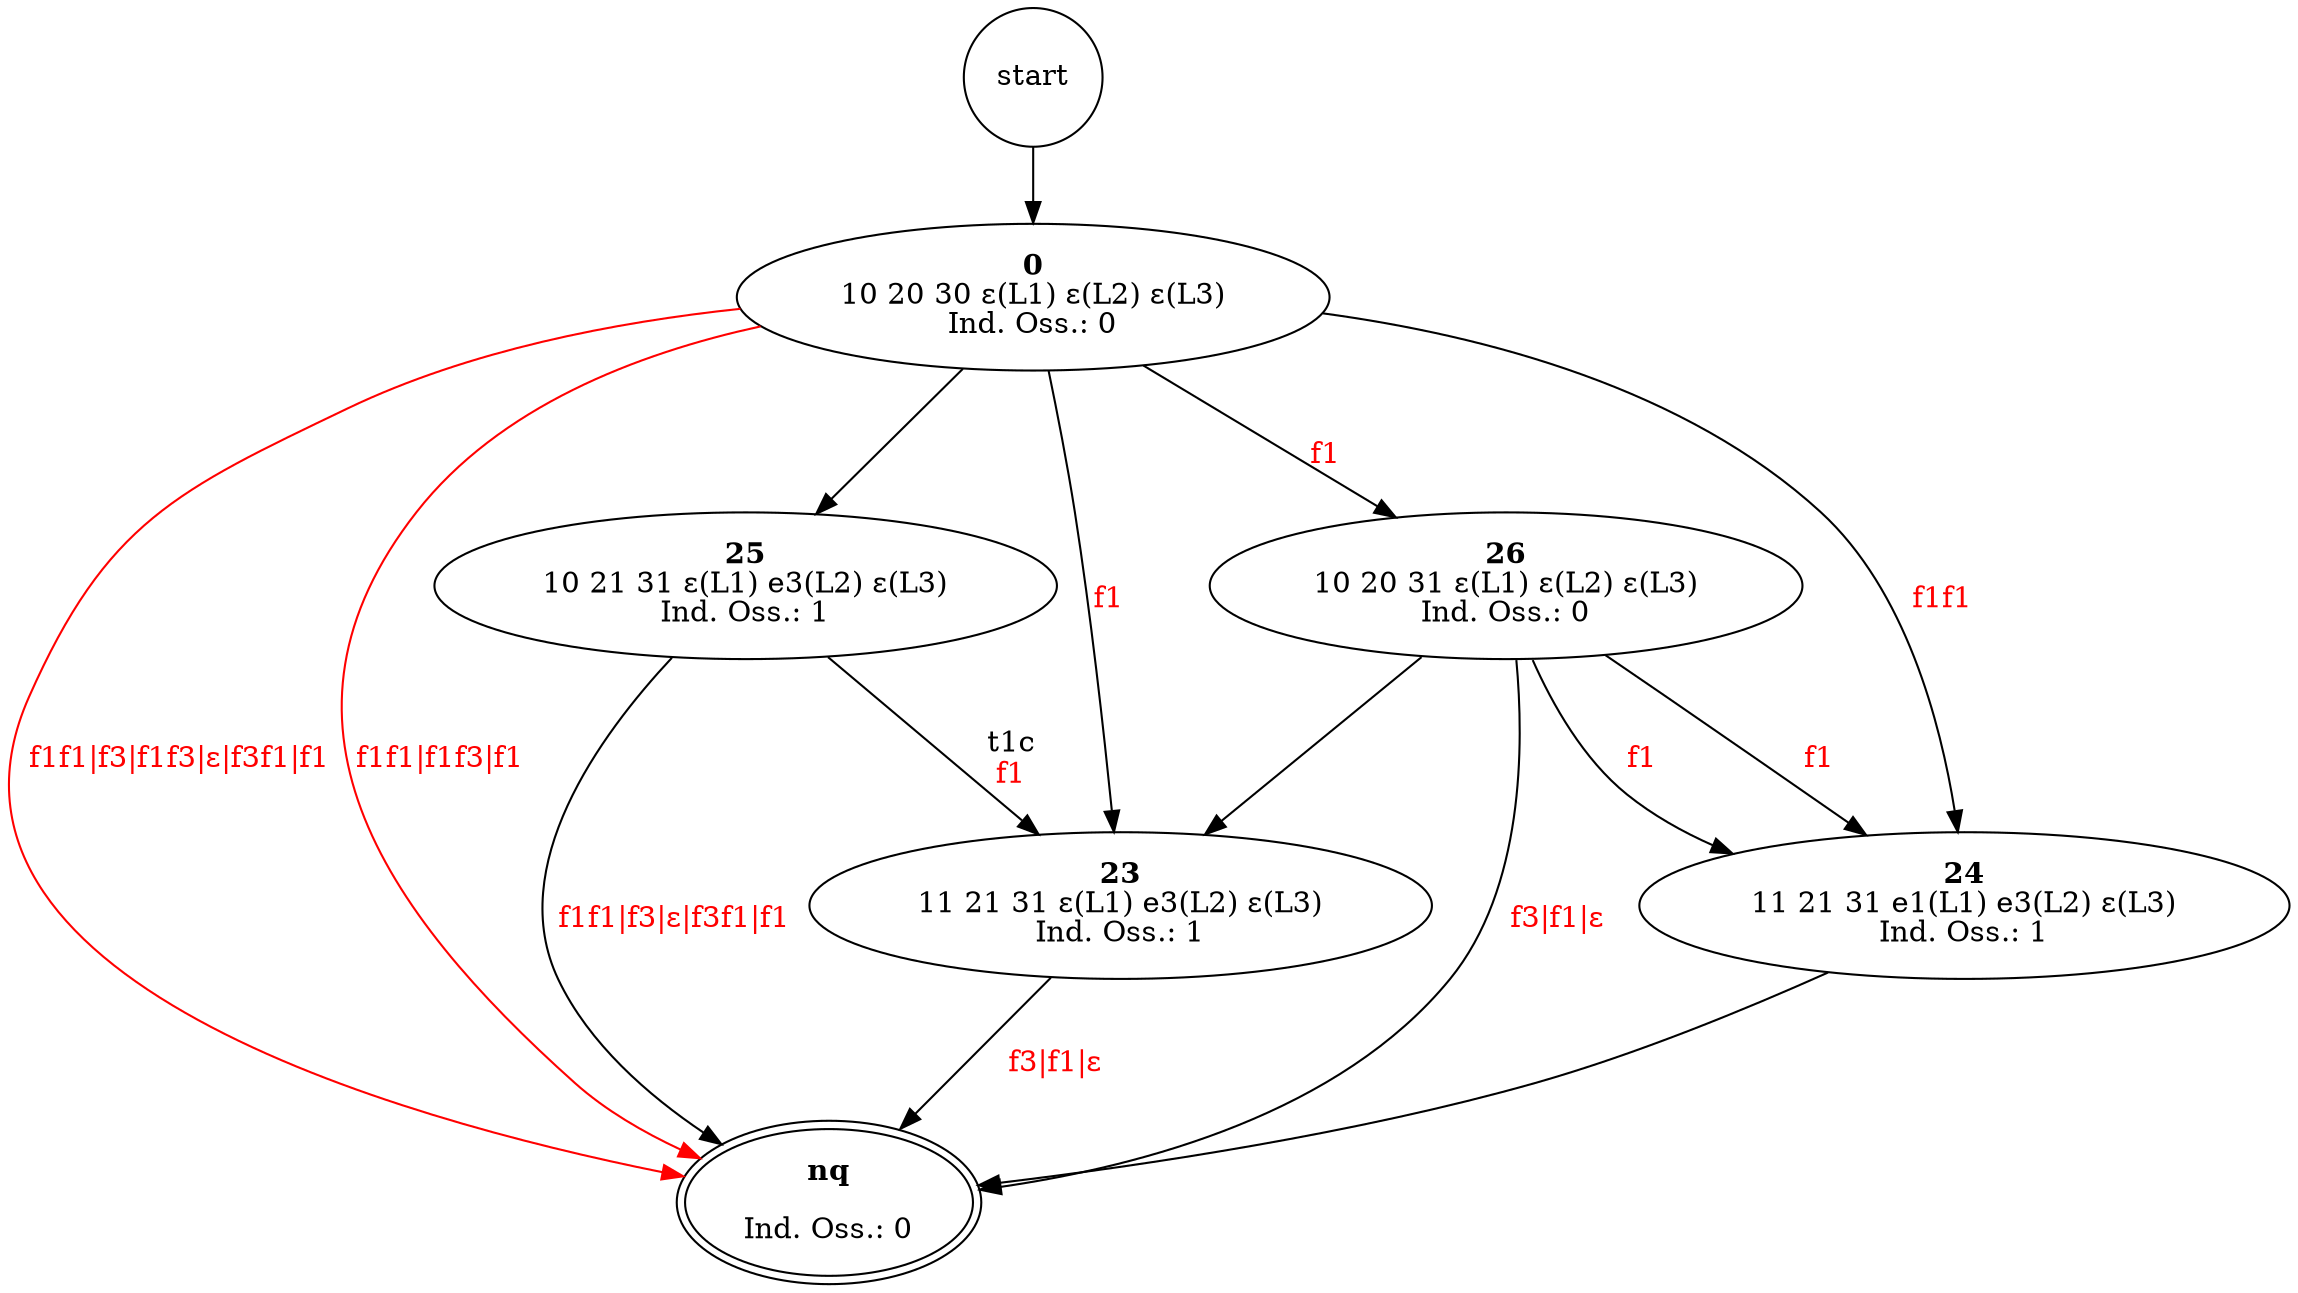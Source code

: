 digraph SpazioComportamentale {
    // ARCHI
    start	->	n0
	n0	->	n26 [label=<<br/><font color="red">f1</font>>]
	n0	->	n25 [label=<>]
	n0	->	nnq [label=<<br/><font color="red">f1f1|f3|f1f3|ε|f3f1|f1</font>> color=red]
	n0	->	n23 [label=<<br/><font color="red">f1</font>>]
	n0	->	n24 [label=<<br/><font color="red">f1f1</font>>]
	n0	->	nnq [label=<<br/><font color="red">f1f1|f1f3|f1</font>> color=red]
	n23	->	nnq [label=<<br/><font color="red">f3|f1|ε</font>>]
	n24	->	nnq [label=<>]
	n25	->	n23 [label=<<br/>t1c<br/><font color="red">f1</font>>]
	n25	->	nnq [label=<<br/><font color="red">f1f1|f3|ε|f3f1|f1</font>>]
	n26	->	n24 [label=<<br/><font color="red">f1</font>>]
	n26	->	n23 [label=<>]
	n26	->	n24 [label=<<br/><font color="red">f1</font>>]
	n26	->	nnq [label=<<br/><font color="red">f3|f1|ε</font>>]

    // NODI
    start[shape="circle"]
	n0 [label=<<b>0</b><br/>10 20 30 ε(L1) ε(L2) ε(L3)<br/>Ind. Oss.: 0>]
	n23 [label=<<b>23</b><br/>11 21 31 ε(L1) e3(L2) ε(L3)<br/>Ind. Oss.: 1>]
	n24 [label=<<b>24</b><br/>11 21 31 e1(L1) e3(L2) ε(L3)<br/>Ind. Oss.: 1>]
	n25 [label=<<b>25</b><br/>10 21 31 ε(L1) e3(L2) ε(L3)<br/>Ind. Oss.: 1>]
	n26 [label=<<b>26</b><br/>10 20 31 ε(L1) ε(L2) ε(L3)<br/>Ind. Oss.: 0>]
	nnq [label=<<b>nq</b><br/> <br/>Ind. Oss.: 0> peripheries=2]
}
